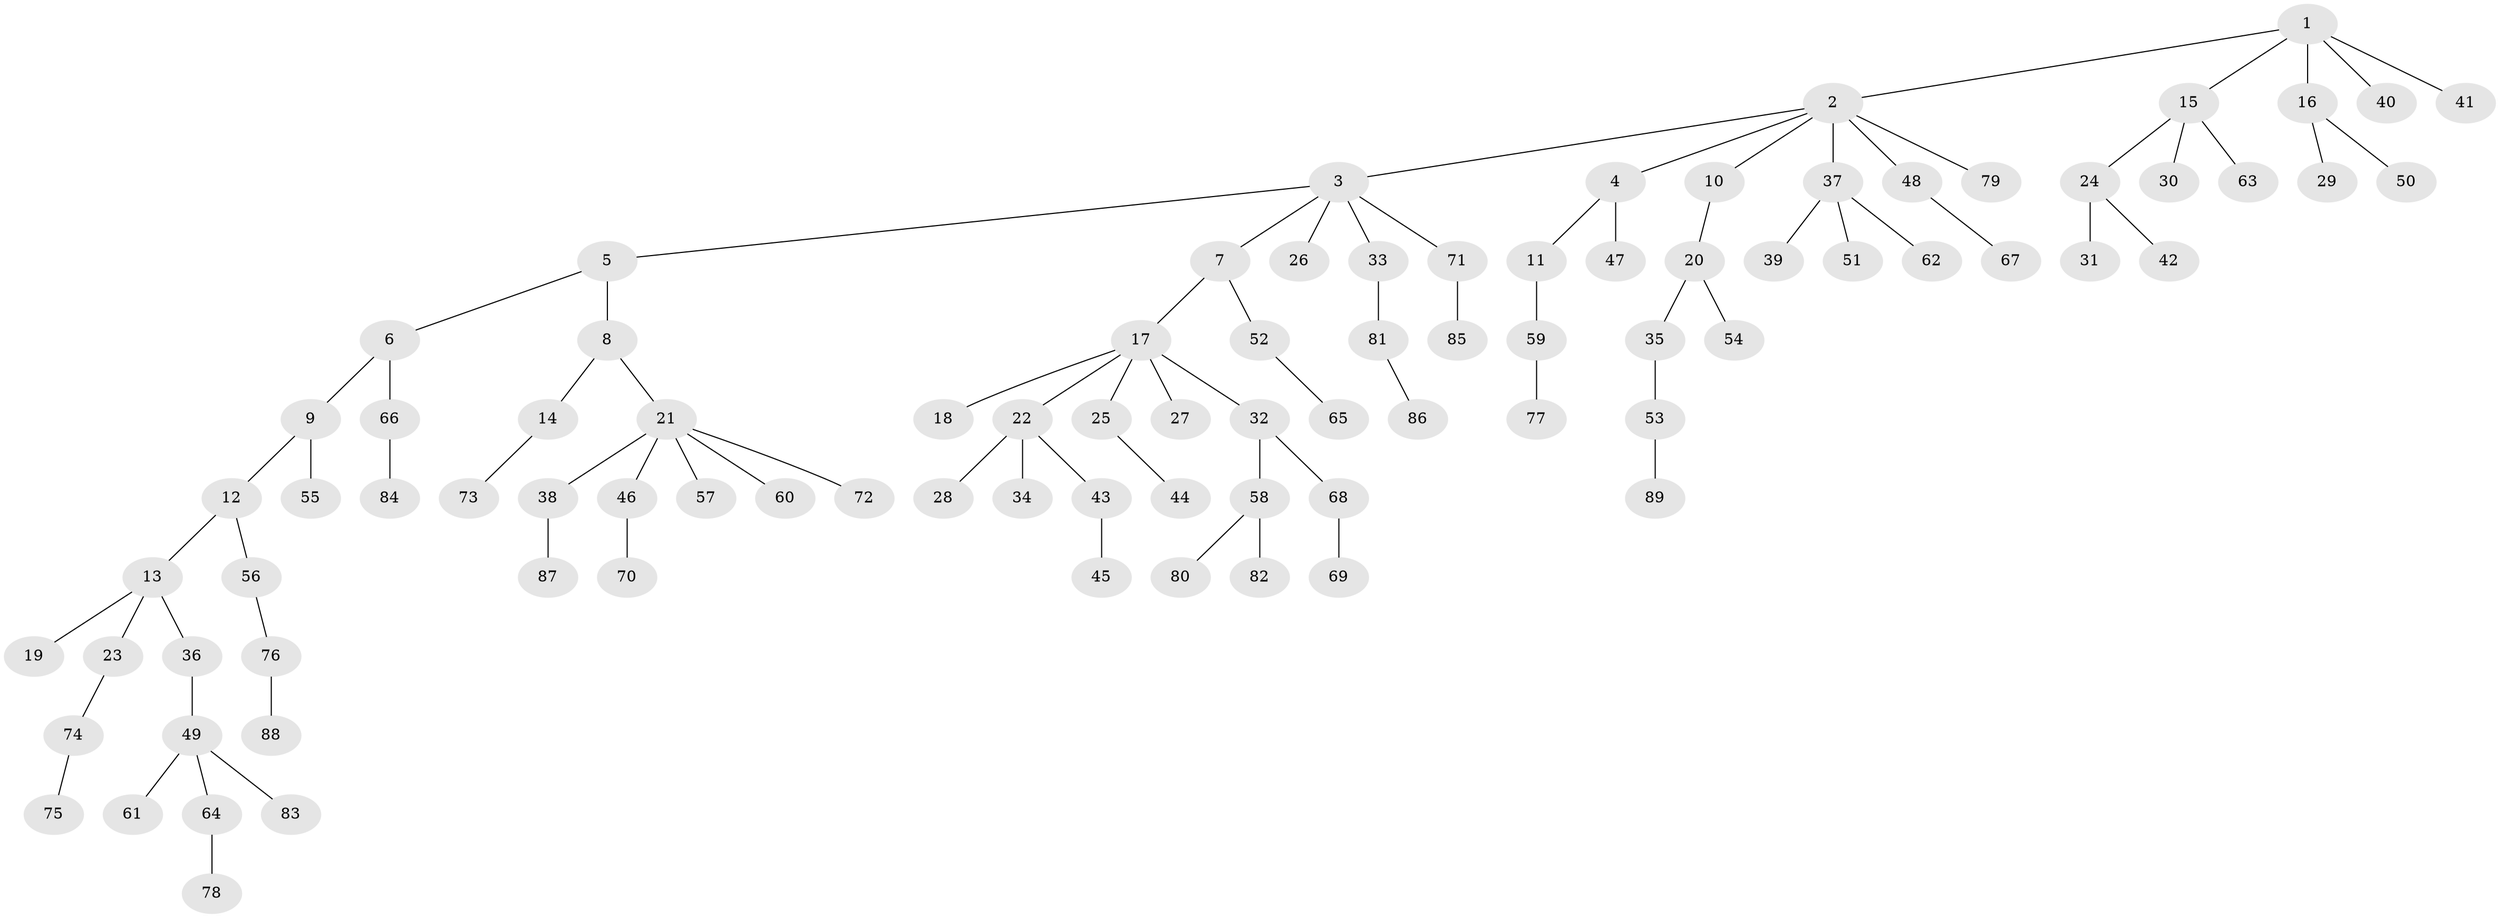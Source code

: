// coarse degree distribution, {10: 0.022727272727272728, 6: 0.022727272727272728, 2: 0.1590909090909091, 3: 0.11363636363636363, 5: 0.045454545454545456, 1: 0.6136363636363636, 4: 0.022727272727272728}
// Generated by graph-tools (version 1.1) at 2025/19/03/04/25 18:19:12]
// undirected, 89 vertices, 88 edges
graph export_dot {
graph [start="1"]
  node [color=gray90,style=filled];
  1;
  2;
  3;
  4;
  5;
  6;
  7;
  8;
  9;
  10;
  11;
  12;
  13;
  14;
  15;
  16;
  17;
  18;
  19;
  20;
  21;
  22;
  23;
  24;
  25;
  26;
  27;
  28;
  29;
  30;
  31;
  32;
  33;
  34;
  35;
  36;
  37;
  38;
  39;
  40;
  41;
  42;
  43;
  44;
  45;
  46;
  47;
  48;
  49;
  50;
  51;
  52;
  53;
  54;
  55;
  56;
  57;
  58;
  59;
  60;
  61;
  62;
  63;
  64;
  65;
  66;
  67;
  68;
  69;
  70;
  71;
  72;
  73;
  74;
  75;
  76;
  77;
  78;
  79;
  80;
  81;
  82;
  83;
  84;
  85;
  86;
  87;
  88;
  89;
  1 -- 2;
  1 -- 15;
  1 -- 16;
  1 -- 40;
  1 -- 41;
  2 -- 3;
  2 -- 4;
  2 -- 10;
  2 -- 37;
  2 -- 48;
  2 -- 79;
  3 -- 5;
  3 -- 7;
  3 -- 26;
  3 -- 33;
  3 -- 71;
  4 -- 11;
  4 -- 47;
  5 -- 6;
  5 -- 8;
  6 -- 9;
  6 -- 66;
  7 -- 17;
  7 -- 52;
  8 -- 14;
  8 -- 21;
  9 -- 12;
  9 -- 55;
  10 -- 20;
  11 -- 59;
  12 -- 13;
  12 -- 56;
  13 -- 19;
  13 -- 23;
  13 -- 36;
  14 -- 73;
  15 -- 24;
  15 -- 30;
  15 -- 63;
  16 -- 29;
  16 -- 50;
  17 -- 18;
  17 -- 22;
  17 -- 25;
  17 -- 27;
  17 -- 32;
  20 -- 35;
  20 -- 54;
  21 -- 38;
  21 -- 46;
  21 -- 57;
  21 -- 60;
  21 -- 72;
  22 -- 28;
  22 -- 34;
  22 -- 43;
  23 -- 74;
  24 -- 31;
  24 -- 42;
  25 -- 44;
  32 -- 58;
  32 -- 68;
  33 -- 81;
  35 -- 53;
  36 -- 49;
  37 -- 39;
  37 -- 51;
  37 -- 62;
  38 -- 87;
  43 -- 45;
  46 -- 70;
  48 -- 67;
  49 -- 61;
  49 -- 64;
  49 -- 83;
  52 -- 65;
  53 -- 89;
  56 -- 76;
  58 -- 80;
  58 -- 82;
  59 -- 77;
  64 -- 78;
  66 -- 84;
  68 -- 69;
  71 -- 85;
  74 -- 75;
  76 -- 88;
  81 -- 86;
}
